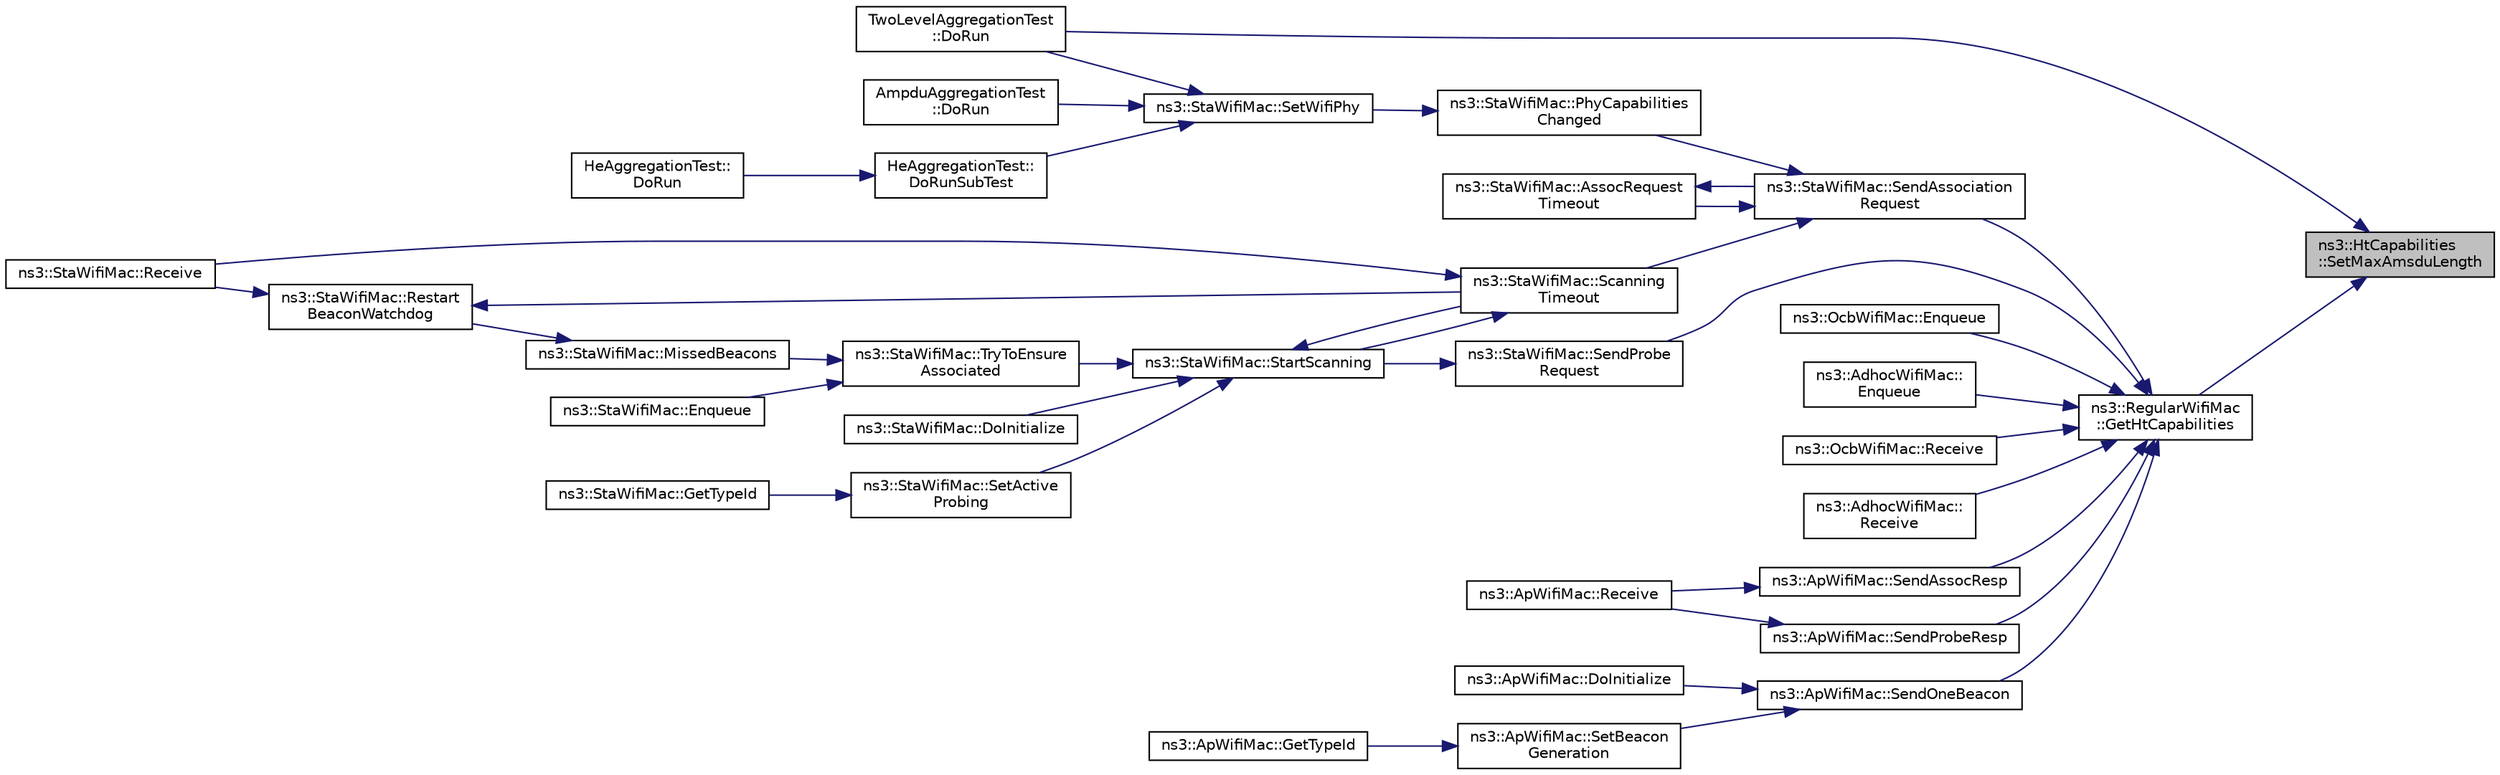 digraph "ns3::HtCapabilities::SetMaxAmsduLength"
{
 // LATEX_PDF_SIZE
  edge [fontname="Helvetica",fontsize="10",labelfontname="Helvetica",labelfontsize="10"];
  node [fontname="Helvetica",fontsize="10",shape=record];
  rankdir="RL";
  Node1 [label="ns3::HtCapabilities\l::SetMaxAmsduLength",height=0.2,width=0.4,color="black", fillcolor="grey75", style="filled", fontcolor="black",tooltip="Set the maximum AMSDU length."];
  Node1 -> Node2 [dir="back",color="midnightblue",fontsize="10",style="solid",fontname="Helvetica"];
  Node2 [label="TwoLevelAggregationTest\l::DoRun",height=0.2,width=0.4,color="black", fillcolor="white", style="filled",URL="$class_two_level_aggregation_test.html#a40c6f5f8be6c48673d0bfd218d95afe0",tooltip="Implementation to actually run this TestCase."];
  Node1 -> Node3 [dir="back",color="midnightblue",fontsize="10",style="solid",fontname="Helvetica"];
  Node3 [label="ns3::RegularWifiMac\l::GetHtCapabilities",height=0.2,width=0.4,color="black", fillcolor="white", style="filled",URL="$classns3_1_1_regular_wifi_mac.html#ad51001e4ea7ef05fb584002b158a4e3e",tooltip="Return the HT capabilities of the device."];
  Node3 -> Node4 [dir="back",color="midnightblue",fontsize="10",style="solid",fontname="Helvetica"];
  Node4 [label="ns3::OcbWifiMac::Enqueue",height=0.2,width=0.4,color="black", fillcolor="white", style="filled",URL="$classns3_1_1_ocb_wifi_mac.html#a8bff620142abd07f3a1f7410f26502b7",tooltip=" "];
  Node3 -> Node5 [dir="back",color="midnightblue",fontsize="10",style="solid",fontname="Helvetica"];
  Node5 [label="ns3::AdhocWifiMac::\lEnqueue",height=0.2,width=0.4,color="black", fillcolor="white", style="filled",URL="$classns3_1_1_adhoc_wifi_mac.html#a476b75b5ca672a00be5234c507787968",tooltip=" "];
  Node3 -> Node6 [dir="back",color="midnightblue",fontsize="10",style="solid",fontname="Helvetica"];
  Node6 [label="ns3::OcbWifiMac::Receive",height=0.2,width=0.4,color="black", fillcolor="white", style="filled",URL="$classns3_1_1_ocb_wifi_mac.html#a5fbb649d9d0554fc2e7973c8cd871cff",tooltip="This method acts as the MacRxMiddle receive callback and is invoked to notify us that a frame has bee..."];
  Node3 -> Node7 [dir="back",color="midnightblue",fontsize="10",style="solid",fontname="Helvetica"];
  Node7 [label="ns3::AdhocWifiMac::\lReceive",height=0.2,width=0.4,color="black", fillcolor="white", style="filled",URL="$classns3_1_1_adhoc_wifi_mac.html#a719e278046b239fd2d0617418be55790",tooltip="This method acts as the MacRxMiddle receive callback and is invoked to notify us that a frame has bee..."];
  Node3 -> Node8 [dir="back",color="midnightblue",fontsize="10",style="solid",fontname="Helvetica"];
  Node8 [label="ns3::StaWifiMac::SendAssociation\lRequest",height=0.2,width=0.4,color="black", fillcolor="white", style="filled",URL="$classns3_1_1_sta_wifi_mac.html#af2ab6272caa11513770336a92cd714bc",tooltip="Forward an association or reassociation request packet to the DCF."];
  Node8 -> Node9 [dir="back",color="midnightblue",fontsize="10",style="solid",fontname="Helvetica"];
  Node9 [label="ns3::StaWifiMac::AssocRequest\lTimeout",height=0.2,width=0.4,color="black", fillcolor="white", style="filled",URL="$classns3_1_1_sta_wifi_mac.html#a76c7409a492791cc1c3f35d779072371",tooltip="This method is called after the association timeout occurred."];
  Node9 -> Node8 [dir="back",color="midnightblue",fontsize="10",style="solid",fontname="Helvetica"];
  Node8 -> Node10 [dir="back",color="midnightblue",fontsize="10",style="solid",fontname="Helvetica"];
  Node10 [label="ns3::StaWifiMac::PhyCapabilities\lChanged",height=0.2,width=0.4,color="black", fillcolor="white", style="filled",URL="$classns3_1_1_sta_wifi_mac.html#ab1221b9151a49b25c011f854215f35fb",tooltip="Indicate that PHY capabilities have changed."];
  Node10 -> Node11 [dir="back",color="midnightblue",fontsize="10",style="solid",fontname="Helvetica"];
  Node11 [label="ns3::StaWifiMac::SetWifiPhy",height=0.2,width=0.4,color="black", fillcolor="white", style="filled",URL="$classns3_1_1_sta_wifi_mac.html#a260031171ef7fb30b9fa9163b6aec455",tooltip=" "];
  Node11 -> Node12 [dir="back",color="midnightblue",fontsize="10",style="solid",fontname="Helvetica"];
  Node12 [label="AmpduAggregationTest\l::DoRun",height=0.2,width=0.4,color="black", fillcolor="white", style="filled",URL="$class_ampdu_aggregation_test.html#a7414dc8d4dd982ab4c1eaadb5b2c693d",tooltip="Implementation to actually run this TestCase."];
  Node11 -> Node2 [dir="back",color="midnightblue",fontsize="10",style="solid",fontname="Helvetica"];
  Node11 -> Node13 [dir="back",color="midnightblue",fontsize="10",style="solid",fontname="Helvetica"];
  Node13 [label="HeAggregationTest::\lDoRunSubTest",height=0.2,width=0.4,color="black", fillcolor="white", style="filled",URL="$class_he_aggregation_test.html#a2a6873db3bb78489db82a54591b429f3",tooltip="Run test for a given buffer size."];
  Node13 -> Node14 [dir="back",color="midnightblue",fontsize="10",style="solid",fontname="Helvetica"];
  Node14 [label="HeAggregationTest::\lDoRun",height=0.2,width=0.4,color="black", fillcolor="white", style="filled",URL="$class_he_aggregation_test.html#a064486621a42555204608de0af51006c",tooltip="Implementation to actually run this TestCase."];
  Node8 -> Node15 [dir="back",color="midnightblue",fontsize="10",style="solid",fontname="Helvetica"];
  Node15 [label="ns3::StaWifiMac::Scanning\lTimeout",height=0.2,width=0.4,color="black", fillcolor="white", style="filled",URL="$classns3_1_1_sta_wifi_mac.html#a0813f90cc1f856b0907845686caa592f",tooltip="This method is called after wait beacon timeout or wait probe request timeout has occurred."];
  Node15 -> Node16 [dir="back",color="midnightblue",fontsize="10",style="solid",fontname="Helvetica"];
  Node16 [label="ns3::StaWifiMac::Receive",height=0.2,width=0.4,color="black", fillcolor="white", style="filled",URL="$classns3_1_1_sta_wifi_mac.html#a3ccd3b2dd36c5b80ba53eb57b6c96e96",tooltip="Handle a received packet."];
  Node15 -> Node17 [dir="back",color="midnightblue",fontsize="10",style="solid",fontname="Helvetica"];
  Node17 [label="ns3::StaWifiMac::StartScanning",height=0.2,width=0.4,color="black", fillcolor="white", style="filled",URL="$classns3_1_1_sta_wifi_mac.html#a9c007448763eb89846914c4c836cacc1",tooltip="Start the scanning process which trigger active or passive scanning based on the active probing flag."];
  Node17 -> Node18 [dir="back",color="midnightblue",fontsize="10",style="solid",fontname="Helvetica"];
  Node18 [label="ns3::StaWifiMac::DoInitialize",height=0.2,width=0.4,color="black", fillcolor="white", style="filled",URL="$classns3_1_1_sta_wifi_mac.html#a8e2b0a291d2643f8b9f62bc2562e2ba8",tooltip="Initialize() implementation."];
  Node17 -> Node15 [dir="back",color="midnightblue",fontsize="10",style="solid",fontname="Helvetica"];
  Node17 -> Node19 [dir="back",color="midnightblue",fontsize="10",style="solid",fontname="Helvetica"];
  Node19 [label="ns3::StaWifiMac::SetActive\lProbing",height=0.2,width=0.4,color="black", fillcolor="white", style="filled",URL="$classns3_1_1_sta_wifi_mac.html#acd68ef0ad1aec613b5ba224988d559ea",tooltip="Enable or disable active probing."];
  Node19 -> Node20 [dir="back",color="midnightblue",fontsize="10",style="solid",fontname="Helvetica"];
  Node20 [label="ns3::StaWifiMac::GetTypeId",height=0.2,width=0.4,color="black", fillcolor="white", style="filled",URL="$classns3_1_1_sta_wifi_mac.html#a9a7063e5d183bb288d8ab157a102196c",tooltip="Get the type ID."];
  Node17 -> Node21 [dir="back",color="midnightblue",fontsize="10",style="solid",fontname="Helvetica"];
  Node21 [label="ns3::StaWifiMac::TryToEnsure\lAssociated",height=0.2,width=0.4,color="black", fillcolor="white", style="filled",URL="$classns3_1_1_sta_wifi_mac.html#a545fb78eb8b89ee48512820e31d76a81",tooltip="Try to ensure that we are associated with an AP by taking an appropriate action depending on the curr..."];
  Node21 -> Node22 [dir="back",color="midnightblue",fontsize="10",style="solid",fontname="Helvetica"];
  Node22 [label="ns3::StaWifiMac::Enqueue",height=0.2,width=0.4,color="black", fillcolor="white", style="filled",URL="$classns3_1_1_sta_wifi_mac.html#a27afdb3ba3ef301e240362f379d570f2",tooltip=" "];
  Node21 -> Node23 [dir="back",color="midnightblue",fontsize="10",style="solid",fontname="Helvetica"];
  Node23 [label="ns3::StaWifiMac::MissedBeacons",height=0.2,width=0.4,color="black", fillcolor="white", style="filled",URL="$classns3_1_1_sta_wifi_mac.html#a973a8b9cda122dd3b22cda3c4073bcd1",tooltip="This method is called after we have not received a beacon from the AP."];
  Node23 -> Node24 [dir="back",color="midnightblue",fontsize="10",style="solid",fontname="Helvetica"];
  Node24 [label="ns3::StaWifiMac::Restart\lBeaconWatchdog",height=0.2,width=0.4,color="black", fillcolor="white", style="filled",URL="$classns3_1_1_sta_wifi_mac.html#a873848ee518a0190f8feb3551f3d5969",tooltip="Restarts the beacon timer."];
  Node24 -> Node16 [dir="back",color="midnightblue",fontsize="10",style="solid",fontname="Helvetica"];
  Node24 -> Node15 [dir="back",color="midnightblue",fontsize="10",style="solid",fontname="Helvetica"];
  Node3 -> Node25 [dir="back",color="midnightblue",fontsize="10",style="solid",fontname="Helvetica"];
  Node25 [label="ns3::ApWifiMac::SendAssocResp",height=0.2,width=0.4,color="black", fillcolor="white", style="filled",URL="$classns3_1_1_ap_wifi_mac.html#ad7fef463a6076916fa1f5a989e56f13d",tooltip="Forward an association or a reassociation response packet to the DCF."];
  Node25 -> Node26 [dir="back",color="midnightblue",fontsize="10",style="solid",fontname="Helvetica"];
  Node26 [label="ns3::ApWifiMac::Receive",height=0.2,width=0.4,color="black", fillcolor="white", style="filled",URL="$classns3_1_1_ap_wifi_mac.html#af264125e11c4d132d18966a6aa02ace5",tooltip="This method acts as the MacRxMiddle receive callback and is invoked to notify us that a frame has bee..."];
  Node3 -> Node27 [dir="back",color="midnightblue",fontsize="10",style="solid",fontname="Helvetica"];
  Node27 [label="ns3::ApWifiMac::SendOneBeacon",height=0.2,width=0.4,color="black", fillcolor="white", style="filled",URL="$classns3_1_1_ap_wifi_mac.html#a6c8cbc0fc95f3eaf4840d4ffcf78fac5",tooltip="Forward a beacon packet to the beacon special DCF."];
  Node27 -> Node28 [dir="back",color="midnightblue",fontsize="10",style="solid",fontname="Helvetica"];
  Node28 [label="ns3::ApWifiMac::DoInitialize",height=0.2,width=0.4,color="black", fillcolor="white", style="filled",URL="$classns3_1_1_ap_wifi_mac.html#a398b0e04d5c31b7459358a459beff098",tooltip="Initialize() implementation."];
  Node27 -> Node29 [dir="back",color="midnightblue",fontsize="10",style="solid",fontname="Helvetica"];
  Node29 [label="ns3::ApWifiMac::SetBeacon\lGeneration",height=0.2,width=0.4,color="black", fillcolor="white", style="filled",URL="$classns3_1_1_ap_wifi_mac.html#a09ad3b96835cb8fac18783423d3e57a7",tooltip="Enable or disable beacon generation of the AP."];
  Node29 -> Node30 [dir="back",color="midnightblue",fontsize="10",style="solid",fontname="Helvetica"];
  Node30 [label="ns3::ApWifiMac::GetTypeId",height=0.2,width=0.4,color="black", fillcolor="white", style="filled",URL="$classns3_1_1_ap_wifi_mac.html#aa7cd3c1ec15889267ab5b5e183b91d2b",tooltip="Get the type ID."];
  Node3 -> Node31 [dir="back",color="midnightblue",fontsize="10",style="solid",fontname="Helvetica"];
  Node31 [label="ns3::StaWifiMac::SendProbe\lRequest",height=0.2,width=0.4,color="black", fillcolor="white", style="filled",URL="$classns3_1_1_sta_wifi_mac.html#a2280584632094368d217112ceb2c4e44",tooltip="Forward a probe request packet to the DCF."];
  Node31 -> Node17 [dir="back",color="midnightblue",fontsize="10",style="solid",fontname="Helvetica"];
  Node3 -> Node32 [dir="back",color="midnightblue",fontsize="10",style="solid",fontname="Helvetica"];
  Node32 [label="ns3::ApWifiMac::SendProbeResp",height=0.2,width=0.4,color="black", fillcolor="white", style="filled",URL="$classns3_1_1_ap_wifi_mac.html#a0a9fcbd87326c5c56644deb3504038df",tooltip="Forward a probe response packet to the DCF."];
  Node32 -> Node26 [dir="back",color="midnightblue",fontsize="10",style="solid",fontname="Helvetica"];
}
